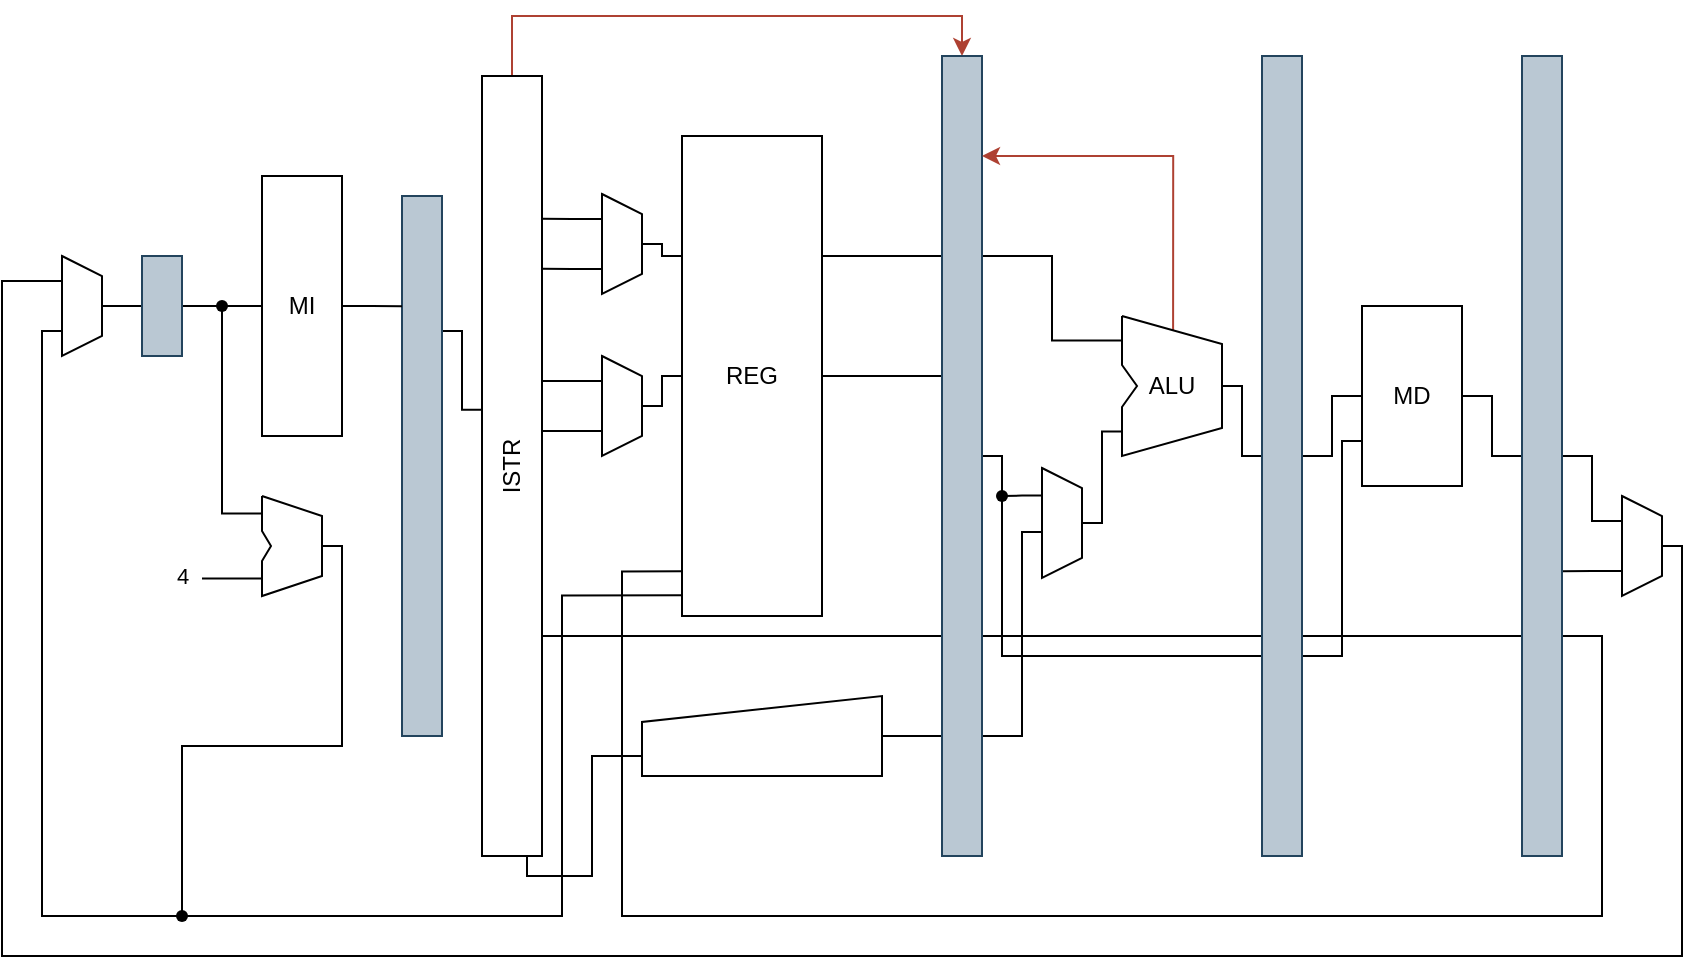 <mxfile>
    <diagram id="KAa5scF8w0FRLOzuqjRA" name="Pagina-1">
        <mxGraphModel dx="550" dy="394" grid="1" gridSize="10" guides="1" tooltips="1" connect="1" arrows="1" fold="1" page="1" pageScale="1" pageWidth="1169" pageHeight="827" math="0" shadow="0">
            <root>
                <mxCell id="0"/>
                <mxCell id="1" parent="0"/>
                <mxCell id="133" style="edgeStyle=orthogonalEdgeStyle;rounded=0;html=1;entryX=0;entryY=0.75;entryDx=0;entryDy=0;startArrow=none;startFill=0;endArrow=none;endFill=0;" parent="1" source="130" target="74" edge="1">
                    <mxGeometry relative="1" as="geometry">
                        <Array as="points">
                            <mxPoint x="530" y="480"/>
                            <mxPoint x="700" y="480"/>
                            <mxPoint x="700" y="373"/>
                        </Array>
                    </mxGeometry>
                </mxCell>
                <mxCell id="78" style="edgeStyle=orthogonalEdgeStyle;html=1;exitX=0.5;exitY=0;exitDx=0;exitDy=0;entryX=0.5;entryY=1;entryDx=0;entryDy=0;startArrow=none;startFill=0;endArrow=none;endFill=0;" parent="1" source="59" target="60" edge="1">
                    <mxGeometry relative="1" as="geometry"/>
                </mxCell>
                <mxCell id="59" value="" style="shape=trapezoid;perimeter=trapezoidPerimeter;whiteSpace=wrap;html=1;fixedSize=1;direction=south;size=10;" parent="1" vertex="1">
                    <mxGeometry x="60" y="280" width="20" height="50" as="geometry"/>
                </mxCell>
                <mxCell id="82" style="edgeStyle=orthogonalEdgeStyle;html=1;exitX=0.5;exitY=0;exitDx=0;exitDy=0;entryX=0.043;entryY=0.548;entryDx=0;entryDy=0;entryPerimeter=0;rounded=0;endArrow=none;endFill=0;" parent="1" source="60" target="81" edge="1">
                    <mxGeometry relative="1" as="geometry"/>
                </mxCell>
                <mxCell id="60" value="" style="rounded=0;whiteSpace=wrap;html=1;direction=south;fillColor=#bac8d3;strokeColor=#23445d;" parent="1" vertex="1">
                    <mxGeometry x="100" y="280" width="20" height="50" as="geometry"/>
                </mxCell>
                <mxCell id="90" style="edgeStyle=orthogonalEdgeStyle;rounded=0;html=1;exitX=0.25;exitY=0;exitDx=0;exitDy=0;entryX=0.428;entryY=1;entryDx=0;entryDy=0;entryPerimeter=0;startArrow=none;startFill=0;endArrow=none;endFill=0;" parent="1" source="62" target="64" edge="1">
                    <mxGeometry relative="1" as="geometry"/>
                </mxCell>
                <mxCell id="62" value="" style="rounded=0;whiteSpace=wrap;html=1;direction=south;fillColor=#bac8d3;strokeColor=#23445d;" parent="1" vertex="1">
                    <mxGeometry x="230" y="250" width="20" height="270" as="geometry"/>
                </mxCell>
                <mxCell id="85" value="4" style="edgeStyle=orthogonalEdgeStyle;rounded=0;html=1;exitX=0;exitY=0.825;exitDx=0;exitDy=0;exitPerimeter=0;endArrow=none;endFill=0;startArrow=none;startFill=0;" parent="1" source="63" edge="1">
                    <mxGeometry x="1" y="-10" relative="1" as="geometry">
                        <mxPoint x="130" y="441.242" as="targetPoint"/>
                        <mxPoint x="-10" y="9" as="offset"/>
                    </mxGeometry>
                </mxCell>
                <mxCell id="113" style="edgeStyle=orthogonalEdgeStyle;rounded=0;html=1;exitX=1;exitY=0.5;exitDx=0;exitDy=0;exitPerimeter=0;entryX=0.52;entryY=0.28;entryDx=0;entryDy=0;entryPerimeter=0;startArrow=none;startFill=0;endArrow=none;endFill=0;" parent="1" source="63" target="112" edge="1">
                    <mxGeometry relative="1" as="geometry"/>
                </mxCell>
                <mxCell id="63" value="" style="shape=stencil(rZTdDoIgGIavhtOmMKvTRnXUaRdAislUcEh/dx+CtvzBFbU5t+995eEFPgEI1xmpKIABJyUFaAsg3ByO+q2lm63DILB1NqhJXdFYWfFKJCOnglqnVlLk9MYS1Y5hPKOSqcZFOxBs9DfNg/CJxPlZigtPekZnV6QhjIzOLsW1yX63k7SxHr0KwP0MoGD8DfBaWYv4B2PtwegTXkR/xDLyWEjUQ0Q/h0AeIb44UoS1PuoXozqaDOFUSDrTfSkrCtvKM7M6WnQ6Tuc5qWaYIxbCseBc/3JM8HoSq31NJowr5xYuwtXsOXwGWUMPSDiAOBBmC8YrNbK9rYzwBA==);whiteSpace=wrap;html=1;" parent="1" vertex="1">
                    <mxGeometry x="160" y="400" width="30" height="50" as="geometry"/>
                </mxCell>
                <mxCell id="105" style="edgeStyle=orthogonalEdgeStyle;rounded=0;html=1;exitX=1;exitY=0.25;exitDx=0;exitDy=0;entryX=0;entryY=0.75;entryDx=0;entryDy=0;startArrow=none;startFill=0;endArrow=none;endFill=0;" parent="1" source="64" target="68" edge="1">
                    <mxGeometry relative="1" as="geometry"/>
                </mxCell>
                <mxCell id="109" style="edgeStyle=orthogonalEdgeStyle;rounded=0;html=1;exitX=0.75;exitY=0;exitDx=0;exitDy=0;entryX=0.907;entryY=1.002;entryDx=0;entryDy=0;entryPerimeter=0;startArrow=none;startFill=0;endArrow=none;endFill=0;" parent="1" source="64" target="69" edge="1">
                    <mxGeometry relative="1" as="geometry">
                        <Array as="points">
                            <mxPoint x="830" y="470"/>
                            <mxPoint x="830" y="610"/>
                            <mxPoint x="340" y="610"/>
                            <mxPoint x="340" y="438"/>
                        </Array>
                    </mxGeometry>
                </mxCell>
                <mxCell id="136" style="edgeStyle=orthogonalEdgeStyle;html=1;exitX=0;exitY=0.5;exitDx=0;exitDy=0;entryX=0;entryY=0.5;entryDx=0;entryDy=0;rounded=0;fillColor=#fad9d5;strokeColor=#ae4132;" edge="1" parent="1" source="64" target="70">
                    <mxGeometry relative="1" as="geometry">
                        <Array as="points">
                            <mxPoint x="285" y="160"/>
                            <mxPoint x="510" y="160"/>
                        </Array>
                    </mxGeometry>
                </mxCell>
                <mxCell id="64" value="ISTR" style="rounded=0;whiteSpace=wrap;html=1;direction=south;horizontal=0;" parent="1" vertex="1">
                    <mxGeometry x="270" y="190" width="30" height="390" as="geometry"/>
                </mxCell>
                <mxCell id="98" style="edgeStyle=orthogonalEdgeStyle;rounded=0;html=1;exitX=0.5;exitY=0;exitDx=0;exitDy=0;entryX=0.5;entryY=1;entryDx=0;entryDy=0;startArrow=none;startFill=0;endArrow=none;endFill=0;" parent="1" source="65" target="69" edge="1">
                    <mxGeometry relative="1" as="geometry"/>
                </mxCell>
                <mxCell id="117" style="edgeStyle=orthogonalEdgeStyle;rounded=0;html=1;exitX=0.75;exitY=1;exitDx=0;exitDy=0;entryX=0.455;entryY=0;entryDx=0;entryDy=0;entryPerimeter=0;startArrow=none;startFill=0;endArrow=none;endFill=0;" parent="1" source="65" target="64" edge="1">
                    <mxGeometry relative="1" as="geometry"/>
                </mxCell>
                <mxCell id="118" style="edgeStyle=orthogonalEdgeStyle;rounded=0;html=1;exitX=0.25;exitY=1;exitDx=0;exitDy=0;entryX=0.391;entryY=0;entryDx=0;entryDy=0;entryPerimeter=0;startArrow=none;startFill=0;endArrow=none;endFill=0;" parent="1" source="65" target="64" edge="1">
                    <mxGeometry relative="1" as="geometry"/>
                </mxCell>
                <mxCell id="65" value="" style="shape=trapezoid;perimeter=trapezoidPerimeter;whiteSpace=wrap;html=1;fixedSize=1;direction=south;size=10;" parent="1" vertex="1">
                    <mxGeometry x="330" y="330" width="20" height="50" as="geometry"/>
                </mxCell>
                <mxCell id="99" style="edgeStyle=orthogonalEdgeStyle;rounded=0;html=1;exitX=0.5;exitY=0;exitDx=0;exitDy=0;entryX=0.25;entryY=1;entryDx=0;entryDy=0;startArrow=none;startFill=0;endArrow=none;endFill=0;" parent="1" source="66" target="69" edge="1">
                    <mxGeometry relative="1" as="geometry"/>
                </mxCell>
                <mxCell id="119" style="edgeStyle=orthogonalEdgeStyle;rounded=0;html=1;exitX=0.75;exitY=1;exitDx=0;exitDy=0;entryX=0.247;entryY=0;entryDx=0;entryDy=0;entryPerimeter=0;startArrow=none;startFill=0;endArrow=none;endFill=0;" parent="1" source="66" target="64" edge="1">
                    <mxGeometry relative="1" as="geometry"/>
                </mxCell>
                <mxCell id="120" style="edgeStyle=orthogonalEdgeStyle;rounded=0;html=1;exitX=0.25;exitY=1;exitDx=0;exitDy=0;entryX=0.183;entryY=0;entryDx=0;entryDy=0;entryPerimeter=0;startArrow=none;startFill=0;endArrow=none;endFill=0;" parent="1" source="66" target="64" edge="1">
                    <mxGeometry relative="1" as="geometry"/>
                </mxCell>
                <mxCell id="66" value="" style="shape=trapezoid;perimeter=trapezoidPerimeter;whiteSpace=wrap;html=1;fixedSize=1;direction=south;size=10;" parent="1" vertex="1">
                    <mxGeometry x="330" y="249" width="20" height="50" as="geometry"/>
                </mxCell>
                <mxCell id="107" style="edgeStyle=orthogonalEdgeStyle;rounded=0;html=1;exitX=1;exitY=0.5;exitDx=0;exitDy=0;entryX=0.75;entryY=1;entryDx=0;entryDy=0;startArrow=none;startFill=0;endArrow=none;endFill=0;" parent="1" source="68" target="71" edge="1">
                    <mxGeometry relative="1" as="geometry">
                        <Array as="points">
                            <mxPoint x="540" y="520"/>
                            <mxPoint x="540" y="418"/>
                        </Array>
                    </mxGeometry>
                </mxCell>
                <mxCell id="68" value="" style="shape=manualInput;whiteSpace=wrap;html=1;size=13;" parent="1" vertex="1">
                    <mxGeometry x="350" y="500" width="120" height="40" as="geometry"/>
                </mxCell>
                <mxCell id="102" style="edgeStyle=orthogonalEdgeStyle;rounded=0;html=1;exitX=0.25;exitY=0;exitDx=0;exitDy=0;entryX=0.25;entryY=1;entryDx=0;entryDy=0;startArrow=none;startFill=0;endArrow=none;endFill=0;" parent="1" source="69" target="70" edge="1">
                    <mxGeometry relative="1" as="geometry"/>
                </mxCell>
                <mxCell id="103" style="edgeStyle=orthogonalEdgeStyle;rounded=0;html=1;exitX=0.5;exitY=0;exitDx=0;exitDy=0;entryX=0.4;entryY=1;entryDx=0;entryDy=0;entryPerimeter=0;startArrow=none;startFill=0;endArrow=none;endFill=0;" parent="1" source="69" target="70" edge="1">
                    <mxGeometry relative="1" as="geometry"/>
                </mxCell>
                <mxCell id="69" value="REG" style="rounded=0;whiteSpace=wrap;html=1;direction=south;" parent="1" vertex="1">
                    <mxGeometry x="370" y="220" width="70" height="240" as="geometry"/>
                </mxCell>
                <mxCell id="129" style="edgeStyle=orthogonalEdgeStyle;rounded=0;html=1;exitX=0.25;exitY=0;exitDx=0;exitDy=0;entryX=0;entryY=0.175;entryDx=0;entryDy=0;entryPerimeter=0;startArrow=none;startFill=0;endArrow=none;endFill=0;" parent="1" source="70" target="72" edge="1">
                    <mxGeometry relative="1" as="geometry"/>
                </mxCell>
                <mxCell id="131" style="edgeStyle=orthogonalEdgeStyle;rounded=0;html=1;exitX=0.5;exitY=0;exitDx=0;exitDy=0;startArrow=none;startFill=0;endArrow=none;endFill=0;" parent="1" source="70" target="130" edge="1">
                    <mxGeometry relative="1" as="geometry"/>
                </mxCell>
                <mxCell id="70" value="" style="rounded=0;whiteSpace=wrap;html=1;direction=south;fillColor=#bac8d3;strokeColor=#23445d;" parent="1" vertex="1">
                    <mxGeometry x="500" y="180" width="20" height="400" as="geometry"/>
                </mxCell>
                <mxCell id="121" style="edgeStyle=orthogonalEdgeStyle;rounded=0;html=1;exitX=0.5;exitY=0;exitDx=0;exitDy=0;entryX=0;entryY=0.825;entryDx=0;entryDy=0;entryPerimeter=0;startArrow=none;startFill=0;endArrow=none;endFill=0;" parent="1" source="71" target="72" edge="1">
                    <mxGeometry relative="1" as="geometry"/>
                </mxCell>
                <mxCell id="132" style="edgeStyle=orthogonalEdgeStyle;rounded=0;html=1;exitX=0.25;exitY=1;exitDx=0;exitDy=0;startArrow=none;startFill=0;endArrow=none;endFill=0;" parent="1" source="71" target="130" edge="1">
                    <mxGeometry relative="1" as="geometry"/>
                </mxCell>
                <mxCell id="71" value="" style="shape=trapezoid;perimeter=trapezoidPerimeter;whiteSpace=wrap;html=1;fixedSize=1;direction=south;size=10;" parent="1" vertex="1">
                    <mxGeometry x="550" y="386" width="20" height="55" as="geometry"/>
                </mxCell>
                <mxCell id="122" style="edgeStyle=orthogonalEdgeStyle;rounded=0;html=1;exitX=1;exitY=0.5;exitDx=0;exitDy=0;exitPerimeter=0;entryX=0.5;entryY=1;entryDx=0;entryDy=0;startArrow=none;startFill=0;endArrow=none;endFill=0;" parent="1" source="72" target="73" edge="1">
                    <mxGeometry relative="1" as="geometry"/>
                </mxCell>
                <mxCell id="135" style="edgeStyle=orthogonalEdgeStyle;rounded=0;html=1;entryX=0.125;entryY=0;entryDx=0;entryDy=0;entryPerimeter=0;startArrow=none;startFill=0;endArrow=classic;endFill=1;exitX=0.511;exitY=0.102;exitDx=0;exitDy=0;exitPerimeter=0;fillColor=#fad9d5;strokeColor=#ae4132;" parent="1" source="72" target="70" edge="1">
                    <mxGeometry relative="1" as="geometry">
                        <Array as="points">
                            <mxPoint x="616" y="230"/>
                        </Array>
                    </mxGeometry>
                </mxCell>
                <mxCell id="72" value="ALU" style="shape=stencil(rZTdDoIgGIavhtOmMKvTRnXUaRdAislUcEh/dx+CtvzBFbU5t+995eEFPgEI1xmpKIABJyUFaAsg3ByO+q2lm63DILB1NqhJXdFYWfFKJCOnglqnVlLk9MYS1Y5hPKOSqcZFOxBs9DfNg/CJxPlZigtPekZnV6QhjIzOLsW1yX63k7SxHr0KwP0MoGD8DfBaWYv4B2PtwegTXkR/xDLyWEjUQ0Q/h0AeIb44UoS1PuoXozqaDOFUSDrTfSkrCtvKM7M6WnQ6Tuc5qWaYIxbCseBc/3JM8HoSq31NJowr5xYuwtXsOXwGWUMPSDiAOBBmC8YrNbK9rYzwBA==);whiteSpace=wrap;html=1;" parent="1" vertex="1">
                    <mxGeometry x="590" y="310" width="50" height="70" as="geometry"/>
                </mxCell>
                <mxCell id="123" style="edgeStyle=orthogonalEdgeStyle;rounded=0;html=1;exitX=0.5;exitY=0;exitDx=0;exitDy=0;entryX=0;entryY=0.5;entryDx=0;entryDy=0;startArrow=none;startFill=0;endArrow=none;endFill=0;" parent="1" source="73" target="74" edge="1">
                    <mxGeometry relative="1" as="geometry"/>
                </mxCell>
                <mxCell id="73" value="" style="rounded=0;whiteSpace=wrap;html=1;direction=south;fillColor=#bac8d3;strokeColor=#23445d;" parent="1" vertex="1">
                    <mxGeometry x="660" y="180" width="20" height="400" as="geometry"/>
                </mxCell>
                <mxCell id="124" style="edgeStyle=orthogonalEdgeStyle;rounded=0;html=1;exitX=1;exitY=0.5;exitDx=0;exitDy=0;entryX=0.5;entryY=1;entryDx=0;entryDy=0;startArrow=none;startFill=0;endArrow=none;endFill=0;" parent="1" source="74" target="77" edge="1">
                    <mxGeometry relative="1" as="geometry"/>
                </mxCell>
                <mxCell id="74" value="MD" style="rounded=0;whiteSpace=wrap;html=1;" parent="1" vertex="1">
                    <mxGeometry x="710" y="305" width="50" height="90" as="geometry"/>
                </mxCell>
                <mxCell id="89" style="edgeStyle=orthogonalEdgeStyle;rounded=0;html=1;exitX=0.5;exitY=0;exitDx=0;exitDy=0;entryX=0.204;entryY=1;entryDx=0;entryDy=0;entryPerimeter=0;startArrow=none;startFill=0;endArrow=none;endFill=0;" parent="1" source="75" target="62" edge="1">
                    <mxGeometry relative="1" as="geometry"/>
                </mxCell>
                <mxCell id="75" value="MI" style="rounded=0;whiteSpace=wrap;html=1;direction=south;" parent="1" vertex="1">
                    <mxGeometry x="160" y="240" width="40" height="130" as="geometry"/>
                </mxCell>
                <mxCell id="110" style="edgeStyle=orthogonalEdgeStyle;rounded=0;html=1;exitX=0.5;exitY=0;exitDx=0;exitDy=0;entryX=0.25;entryY=1;entryDx=0;entryDy=0;startArrow=none;startFill=0;endArrow=none;endFill=0;" parent="1" source="76" target="59" edge="1">
                    <mxGeometry relative="1" as="geometry">
                        <Array as="points">
                            <mxPoint x="870" y="425"/>
                            <mxPoint x="870" y="630"/>
                            <mxPoint x="30" y="630"/>
                            <mxPoint x="30" y="292"/>
                        </Array>
                    </mxGeometry>
                </mxCell>
                <mxCell id="127" style="edgeStyle=orthogonalEdgeStyle;rounded=0;html=1;exitX=0.75;exitY=1;exitDx=0;exitDy=0;entryX=0.644;entryY=0;entryDx=0;entryDy=0;entryPerimeter=0;startArrow=none;startFill=0;endArrow=none;endFill=0;" parent="1" source="76" target="77" edge="1">
                    <mxGeometry relative="1" as="geometry"/>
                </mxCell>
                <mxCell id="76" value="" style="shape=trapezoid;perimeter=trapezoidPerimeter;whiteSpace=wrap;html=1;fixedSize=1;direction=south;size=10;" parent="1" vertex="1">
                    <mxGeometry x="840" y="400" width="20" height="50" as="geometry"/>
                </mxCell>
                <mxCell id="125" style="edgeStyle=orthogonalEdgeStyle;rounded=0;html=1;exitX=0.5;exitY=0;exitDx=0;exitDy=0;entryX=0.25;entryY=1;entryDx=0;entryDy=0;startArrow=none;startFill=0;endArrow=none;endFill=0;" parent="1" source="77" target="76" edge="1">
                    <mxGeometry relative="1" as="geometry"/>
                </mxCell>
                <mxCell id="77" value="" style="rounded=0;whiteSpace=wrap;html=1;direction=south;fillColor=#bac8d3;strokeColor=#23445d;" parent="1" vertex="1">
                    <mxGeometry x="790" y="180" width="20" height="400" as="geometry"/>
                </mxCell>
                <mxCell id="83" style="edgeStyle=orthogonalEdgeStyle;html=1;entryX=0.5;entryY=1;entryDx=0;entryDy=0;startArrow=none;startFill=0;endArrow=none;endFill=0;" parent="1" source="81" target="75" edge="1">
                    <mxGeometry relative="1" as="geometry"/>
                </mxCell>
                <mxCell id="84" style="edgeStyle=orthogonalEdgeStyle;rounded=0;html=1;entryX=0;entryY=0.175;entryDx=0;entryDy=0;entryPerimeter=0;endArrow=none;endFill=0;startArrow=none;startFill=0;" parent="1" source="81" target="63" edge="1">
                    <mxGeometry relative="1" as="geometry">
                        <Array as="points">
                            <mxPoint x="140" y="409"/>
                        </Array>
                    </mxGeometry>
                </mxCell>
                <mxCell id="81" value="" style="shape=waypoint;sketch=0;fillStyle=solid;size=6;pointerEvents=1;points=[];fillColor=none;resizable=0;rotatable=0;perimeter=centerPerimeter;snapToPoint=1;fontSize=12;" parent="1" vertex="1">
                    <mxGeometry x="130" y="295" width="20" height="20" as="geometry"/>
                </mxCell>
                <mxCell id="114" style="edgeStyle=orthogonalEdgeStyle;rounded=0;html=1;entryX=0.957;entryY=1;entryDx=0;entryDy=0;entryPerimeter=0;startArrow=none;startFill=0;endArrow=none;endFill=0;" parent="1" source="112" target="69" edge="1">
                    <mxGeometry relative="1" as="geometry">
                        <Array as="points">
                            <mxPoint x="310" y="610"/>
                            <mxPoint x="310" y="450"/>
                        </Array>
                    </mxGeometry>
                </mxCell>
                <mxCell id="115" style="edgeStyle=orthogonalEdgeStyle;rounded=0;html=1;entryX=0.75;entryY=1;entryDx=0;entryDy=0;startArrow=none;startFill=0;endArrow=none;endFill=0;" parent="1" source="112" target="59" edge="1">
                    <mxGeometry relative="1" as="geometry"/>
                </mxCell>
                <mxCell id="112" value="" style="shape=waypoint;sketch=0;fillStyle=solid;size=6;pointerEvents=1;points=[];fillColor=none;resizable=0;rotatable=0;perimeter=centerPerimeter;snapToPoint=1;fontSize=12;" parent="1" vertex="1">
                    <mxGeometry x="110" y="600" width="20" height="20" as="geometry"/>
                </mxCell>
                <mxCell id="130" value="" style="shape=waypoint;sketch=0;fillStyle=solid;size=6;pointerEvents=1;points=[];fillColor=none;resizable=0;rotatable=0;perimeter=centerPerimeter;snapToPoint=1;fontSize=12;" parent="1" vertex="1">
                    <mxGeometry x="520" y="390" width="20" height="20" as="geometry"/>
                </mxCell>
            </root>
        </mxGraphModel>
    </diagram>
</mxfile>